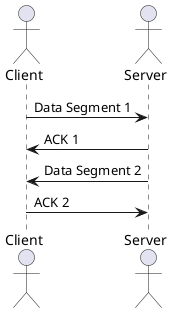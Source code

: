 @startuml
actor Client
actor Server

Client -> Server: Data Segment 1
Server -> Client: ACK 1
Server -> Client: Data Segment 2
Client -> Server: ACK 2
@enduml
